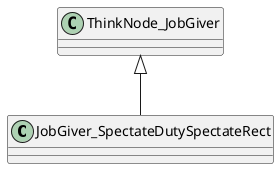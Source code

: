 @startuml
class JobGiver_SpectateDutySpectateRect {
}
ThinkNode_JobGiver <|-- JobGiver_SpectateDutySpectateRect
@enduml
